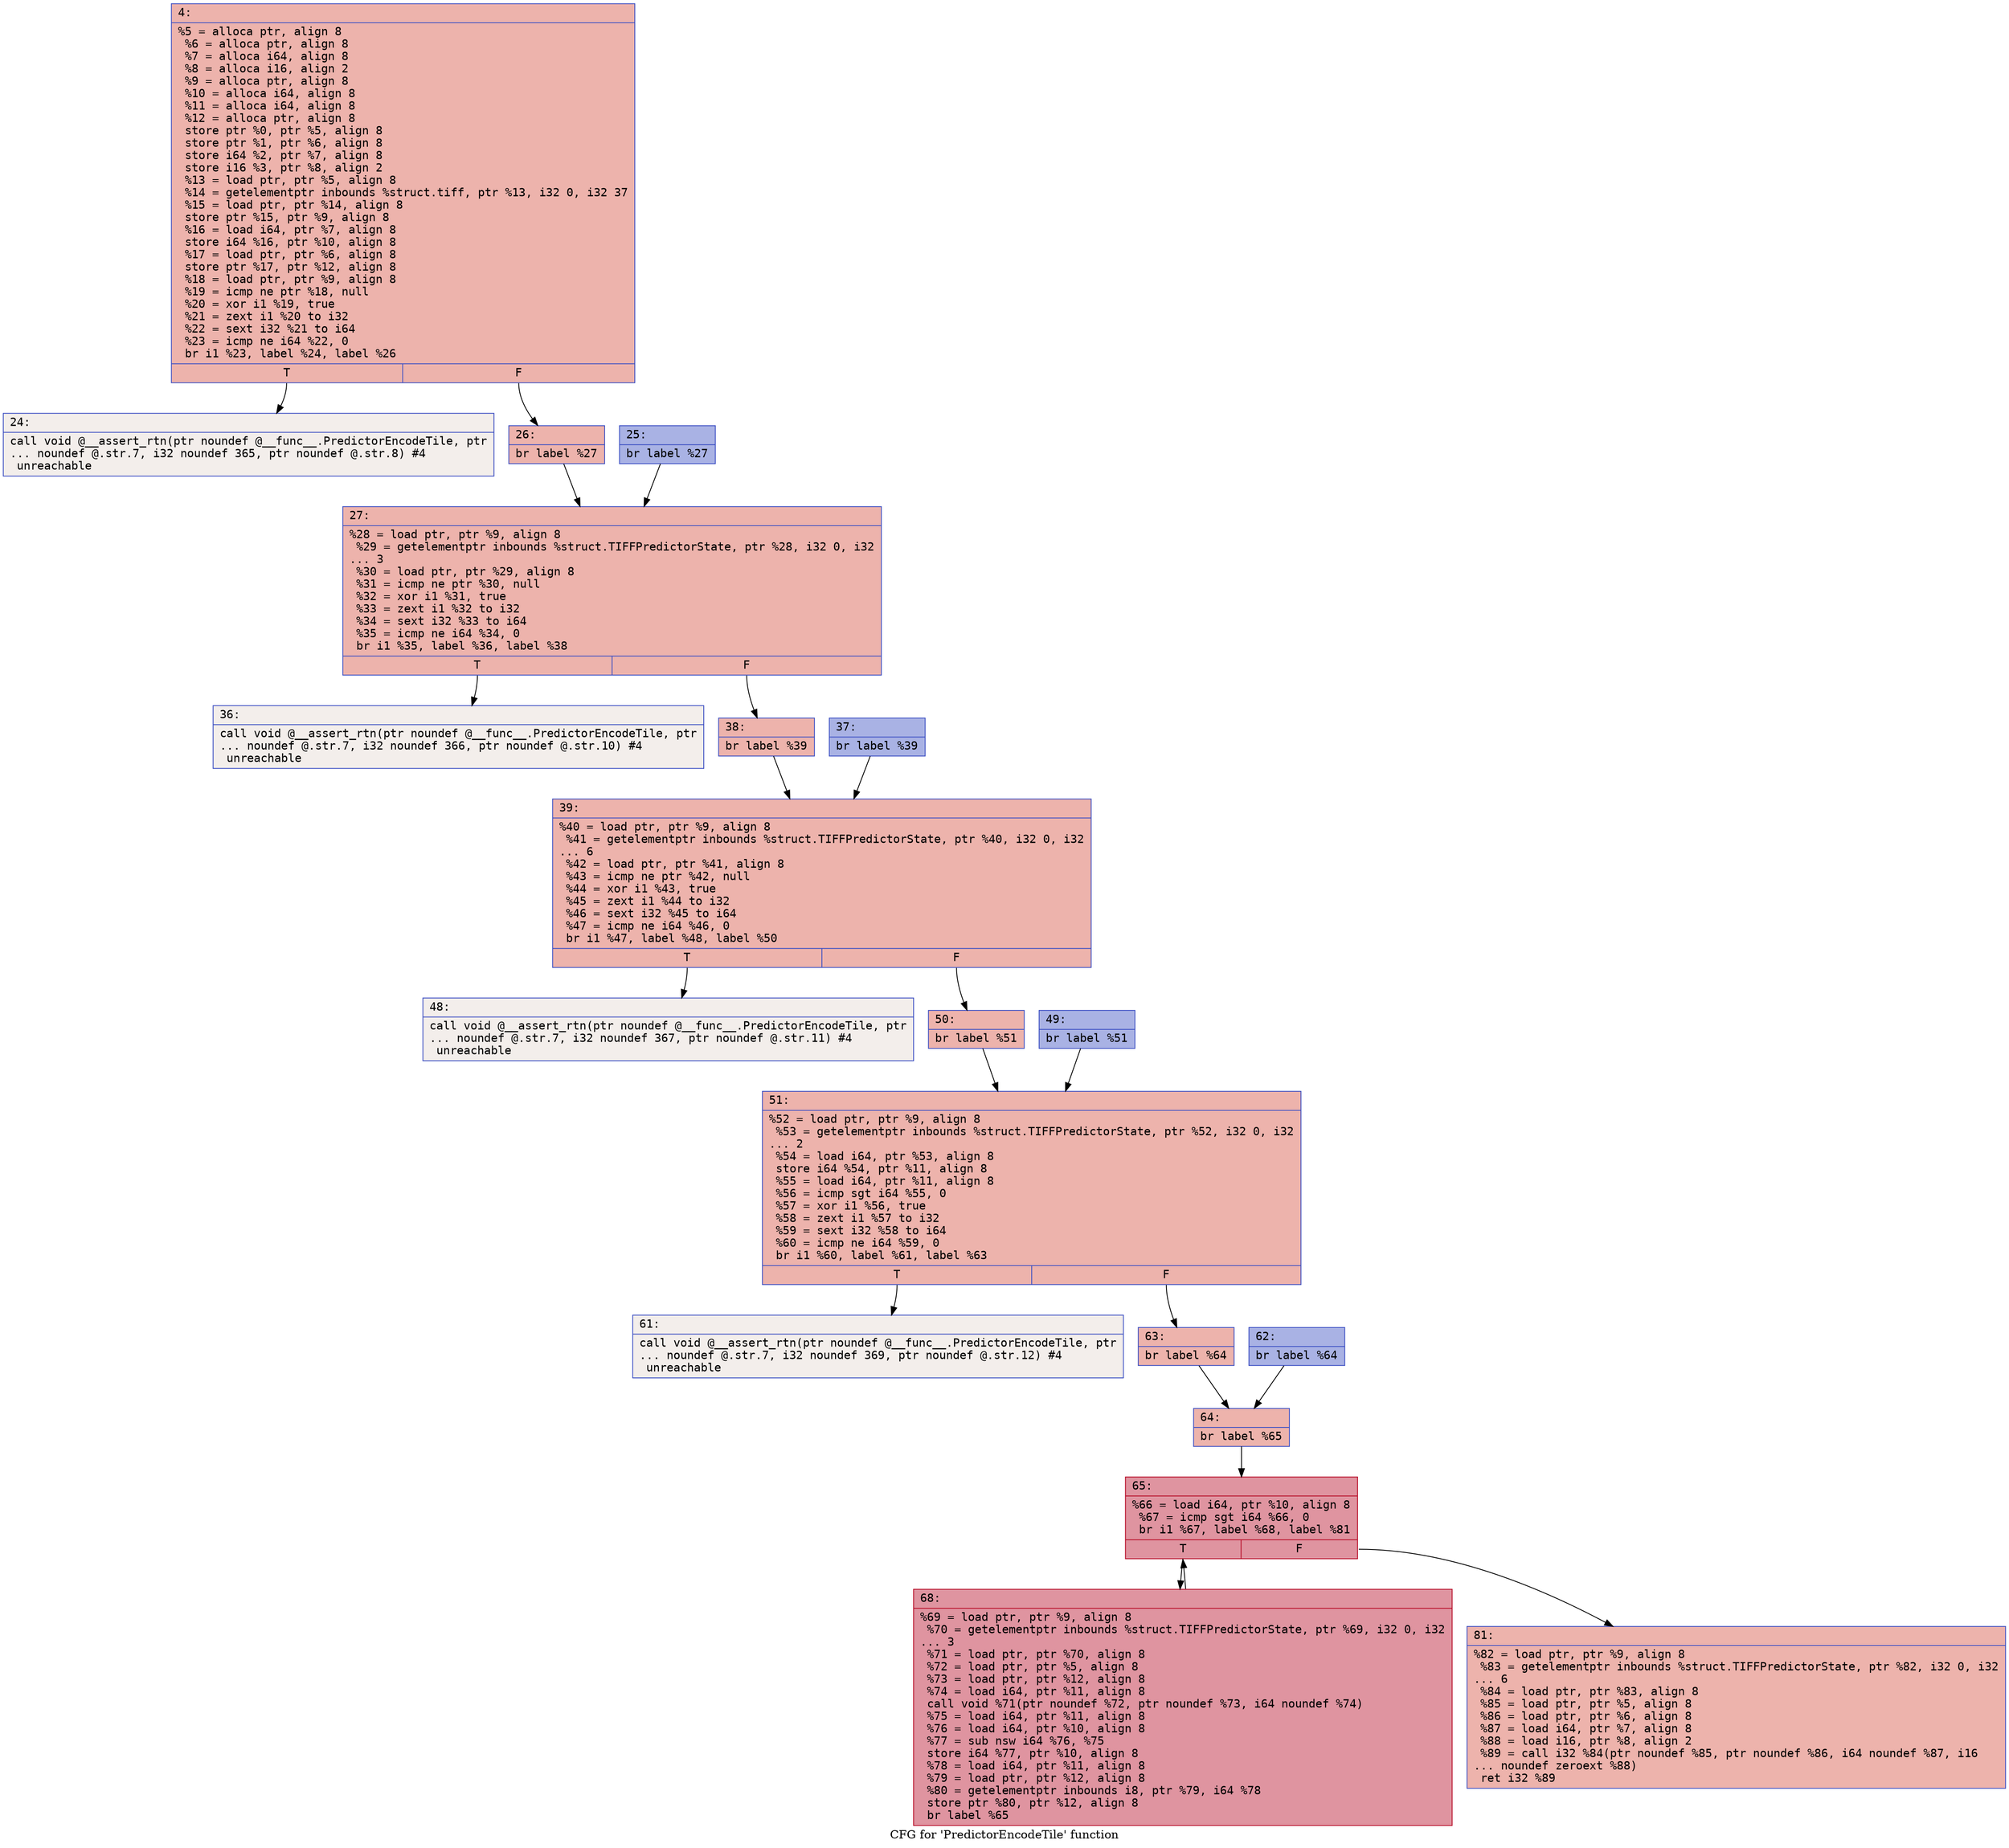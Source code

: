 digraph "CFG for 'PredictorEncodeTile' function" {
	label="CFG for 'PredictorEncodeTile' function";

	Node0x6000002e5900 [shape=record,color="#3d50c3ff", style=filled, fillcolor="#d6524470" fontname="Courier",label="{4:\l|  %5 = alloca ptr, align 8\l  %6 = alloca ptr, align 8\l  %7 = alloca i64, align 8\l  %8 = alloca i16, align 2\l  %9 = alloca ptr, align 8\l  %10 = alloca i64, align 8\l  %11 = alloca i64, align 8\l  %12 = alloca ptr, align 8\l  store ptr %0, ptr %5, align 8\l  store ptr %1, ptr %6, align 8\l  store i64 %2, ptr %7, align 8\l  store i16 %3, ptr %8, align 2\l  %13 = load ptr, ptr %5, align 8\l  %14 = getelementptr inbounds %struct.tiff, ptr %13, i32 0, i32 37\l  %15 = load ptr, ptr %14, align 8\l  store ptr %15, ptr %9, align 8\l  %16 = load i64, ptr %7, align 8\l  store i64 %16, ptr %10, align 8\l  %17 = load ptr, ptr %6, align 8\l  store ptr %17, ptr %12, align 8\l  %18 = load ptr, ptr %9, align 8\l  %19 = icmp ne ptr %18, null\l  %20 = xor i1 %19, true\l  %21 = zext i1 %20 to i32\l  %22 = sext i32 %21 to i64\l  %23 = icmp ne i64 %22, 0\l  br i1 %23, label %24, label %26\l|{<s0>T|<s1>F}}"];
	Node0x6000002e5900:s0 -> Node0x6000002e5950[tooltip="4 -> 24\nProbability 0.00%" ];
	Node0x6000002e5900:s1 -> Node0x6000002e59f0[tooltip="4 -> 26\nProbability 100.00%" ];
	Node0x6000002e5950 [shape=record,color="#3d50c3ff", style=filled, fillcolor="#e5d8d170" fontname="Courier",label="{24:\l|  call void @__assert_rtn(ptr noundef @__func__.PredictorEncodeTile, ptr\l... noundef @.str.7, i32 noundef 365, ptr noundef @.str.8) #4\l  unreachable\l}"];
	Node0x6000002e59a0 [shape=record,color="#3d50c3ff", style=filled, fillcolor="#3d50c370" fontname="Courier",label="{25:\l|  br label %27\l}"];
	Node0x6000002e59a0 -> Node0x6000002e5a40[tooltip="25 -> 27\nProbability 100.00%" ];
	Node0x6000002e59f0 [shape=record,color="#3d50c3ff", style=filled, fillcolor="#d6524470" fontname="Courier",label="{26:\l|  br label %27\l}"];
	Node0x6000002e59f0 -> Node0x6000002e5a40[tooltip="26 -> 27\nProbability 100.00%" ];
	Node0x6000002e5a40 [shape=record,color="#3d50c3ff", style=filled, fillcolor="#d6524470" fontname="Courier",label="{27:\l|  %28 = load ptr, ptr %9, align 8\l  %29 = getelementptr inbounds %struct.TIFFPredictorState, ptr %28, i32 0, i32\l... 3\l  %30 = load ptr, ptr %29, align 8\l  %31 = icmp ne ptr %30, null\l  %32 = xor i1 %31, true\l  %33 = zext i1 %32 to i32\l  %34 = sext i32 %33 to i64\l  %35 = icmp ne i64 %34, 0\l  br i1 %35, label %36, label %38\l|{<s0>T|<s1>F}}"];
	Node0x6000002e5a40:s0 -> Node0x6000002e5a90[tooltip="27 -> 36\nProbability 0.00%" ];
	Node0x6000002e5a40:s1 -> Node0x6000002e5b30[tooltip="27 -> 38\nProbability 100.00%" ];
	Node0x6000002e5a90 [shape=record,color="#3d50c3ff", style=filled, fillcolor="#e5d8d170" fontname="Courier",label="{36:\l|  call void @__assert_rtn(ptr noundef @__func__.PredictorEncodeTile, ptr\l... noundef @.str.7, i32 noundef 366, ptr noundef @.str.10) #4\l  unreachable\l}"];
	Node0x6000002e5ae0 [shape=record,color="#3d50c3ff", style=filled, fillcolor="#3d50c370" fontname="Courier",label="{37:\l|  br label %39\l}"];
	Node0x6000002e5ae0 -> Node0x6000002e5b80[tooltip="37 -> 39\nProbability 100.00%" ];
	Node0x6000002e5b30 [shape=record,color="#3d50c3ff", style=filled, fillcolor="#d6524470" fontname="Courier",label="{38:\l|  br label %39\l}"];
	Node0x6000002e5b30 -> Node0x6000002e5b80[tooltip="38 -> 39\nProbability 100.00%" ];
	Node0x6000002e5b80 [shape=record,color="#3d50c3ff", style=filled, fillcolor="#d6524470" fontname="Courier",label="{39:\l|  %40 = load ptr, ptr %9, align 8\l  %41 = getelementptr inbounds %struct.TIFFPredictorState, ptr %40, i32 0, i32\l... 6\l  %42 = load ptr, ptr %41, align 8\l  %43 = icmp ne ptr %42, null\l  %44 = xor i1 %43, true\l  %45 = zext i1 %44 to i32\l  %46 = sext i32 %45 to i64\l  %47 = icmp ne i64 %46, 0\l  br i1 %47, label %48, label %50\l|{<s0>T|<s1>F}}"];
	Node0x6000002e5b80:s0 -> Node0x6000002e5bd0[tooltip="39 -> 48\nProbability 0.00%" ];
	Node0x6000002e5b80:s1 -> Node0x6000002e5c70[tooltip="39 -> 50\nProbability 100.00%" ];
	Node0x6000002e5bd0 [shape=record,color="#3d50c3ff", style=filled, fillcolor="#e5d8d170" fontname="Courier",label="{48:\l|  call void @__assert_rtn(ptr noundef @__func__.PredictorEncodeTile, ptr\l... noundef @.str.7, i32 noundef 367, ptr noundef @.str.11) #4\l  unreachable\l}"];
	Node0x6000002e5c20 [shape=record,color="#3d50c3ff", style=filled, fillcolor="#3d50c370" fontname="Courier",label="{49:\l|  br label %51\l}"];
	Node0x6000002e5c20 -> Node0x6000002e5cc0[tooltip="49 -> 51\nProbability 100.00%" ];
	Node0x6000002e5c70 [shape=record,color="#3d50c3ff", style=filled, fillcolor="#d6524470" fontname="Courier",label="{50:\l|  br label %51\l}"];
	Node0x6000002e5c70 -> Node0x6000002e5cc0[tooltip="50 -> 51\nProbability 100.00%" ];
	Node0x6000002e5cc0 [shape=record,color="#3d50c3ff", style=filled, fillcolor="#d6524470" fontname="Courier",label="{51:\l|  %52 = load ptr, ptr %9, align 8\l  %53 = getelementptr inbounds %struct.TIFFPredictorState, ptr %52, i32 0, i32\l... 2\l  %54 = load i64, ptr %53, align 8\l  store i64 %54, ptr %11, align 8\l  %55 = load i64, ptr %11, align 8\l  %56 = icmp sgt i64 %55, 0\l  %57 = xor i1 %56, true\l  %58 = zext i1 %57 to i32\l  %59 = sext i32 %58 to i64\l  %60 = icmp ne i64 %59, 0\l  br i1 %60, label %61, label %63\l|{<s0>T|<s1>F}}"];
	Node0x6000002e5cc0:s0 -> Node0x6000002e5d10[tooltip="51 -> 61\nProbability 0.00%" ];
	Node0x6000002e5cc0:s1 -> Node0x6000002e5db0[tooltip="51 -> 63\nProbability 100.00%" ];
	Node0x6000002e5d10 [shape=record,color="#3d50c3ff", style=filled, fillcolor="#e5d8d170" fontname="Courier",label="{61:\l|  call void @__assert_rtn(ptr noundef @__func__.PredictorEncodeTile, ptr\l... noundef @.str.7, i32 noundef 369, ptr noundef @.str.12) #4\l  unreachable\l}"];
	Node0x6000002e5d60 [shape=record,color="#3d50c3ff", style=filled, fillcolor="#3d50c370" fontname="Courier",label="{62:\l|  br label %64\l}"];
	Node0x6000002e5d60 -> Node0x6000002e5e00[tooltip="62 -> 64\nProbability 100.00%" ];
	Node0x6000002e5db0 [shape=record,color="#3d50c3ff", style=filled, fillcolor="#d6524470" fontname="Courier",label="{63:\l|  br label %64\l}"];
	Node0x6000002e5db0 -> Node0x6000002e5e00[tooltip="63 -> 64\nProbability 100.00%" ];
	Node0x6000002e5e00 [shape=record,color="#3d50c3ff", style=filled, fillcolor="#d6524470" fontname="Courier",label="{64:\l|  br label %65\l}"];
	Node0x6000002e5e00 -> Node0x6000002e5e50[tooltip="64 -> 65\nProbability 100.00%" ];
	Node0x6000002e5e50 [shape=record,color="#b70d28ff", style=filled, fillcolor="#b70d2870" fontname="Courier",label="{65:\l|  %66 = load i64, ptr %10, align 8\l  %67 = icmp sgt i64 %66, 0\l  br i1 %67, label %68, label %81\l|{<s0>T|<s1>F}}"];
	Node0x6000002e5e50:s0 -> Node0x6000002e5ea0[tooltip="65 -> 68\nProbability 96.88%" ];
	Node0x6000002e5e50:s1 -> Node0x6000002e5ef0[tooltip="65 -> 81\nProbability 3.12%" ];
	Node0x6000002e5ea0 [shape=record,color="#b70d28ff", style=filled, fillcolor="#b70d2870" fontname="Courier",label="{68:\l|  %69 = load ptr, ptr %9, align 8\l  %70 = getelementptr inbounds %struct.TIFFPredictorState, ptr %69, i32 0, i32\l... 3\l  %71 = load ptr, ptr %70, align 8\l  %72 = load ptr, ptr %5, align 8\l  %73 = load ptr, ptr %12, align 8\l  %74 = load i64, ptr %11, align 8\l  call void %71(ptr noundef %72, ptr noundef %73, i64 noundef %74)\l  %75 = load i64, ptr %11, align 8\l  %76 = load i64, ptr %10, align 8\l  %77 = sub nsw i64 %76, %75\l  store i64 %77, ptr %10, align 8\l  %78 = load i64, ptr %11, align 8\l  %79 = load ptr, ptr %12, align 8\l  %80 = getelementptr inbounds i8, ptr %79, i64 %78\l  store ptr %80, ptr %12, align 8\l  br label %65\l}"];
	Node0x6000002e5ea0 -> Node0x6000002e5e50[tooltip="68 -> 65\nProbability 100.00%" ];
	Node0x6000002e5ef0 [shape=record,color="#3d50c3ff", style=filled, fillcolor="#d6524470" fontname="Courier",label="{81:\l|  %82 = load ptr, ptr %9, align 8\l  %83 = getelementptr inbounds %struct.TIFFPredictorState, ptr %82, i32 0, i32\l... 6\l  %84 = load ptr, ptr %83, align 8\l  %85 = load ptr, ptr %5, align 8\l  %86 = load ptr, ptr %6, align 8\l  %87 = load i64, ptr %7, align 8\l  %88 = load i16, ptr %8, align 2\l  %89 = call i32 %84(ptr noundef %85, ptr noundef %86, i64 noundef %87, i16\l... noundef zeroext %88)\l  ret i32 %89\l}"];
}
